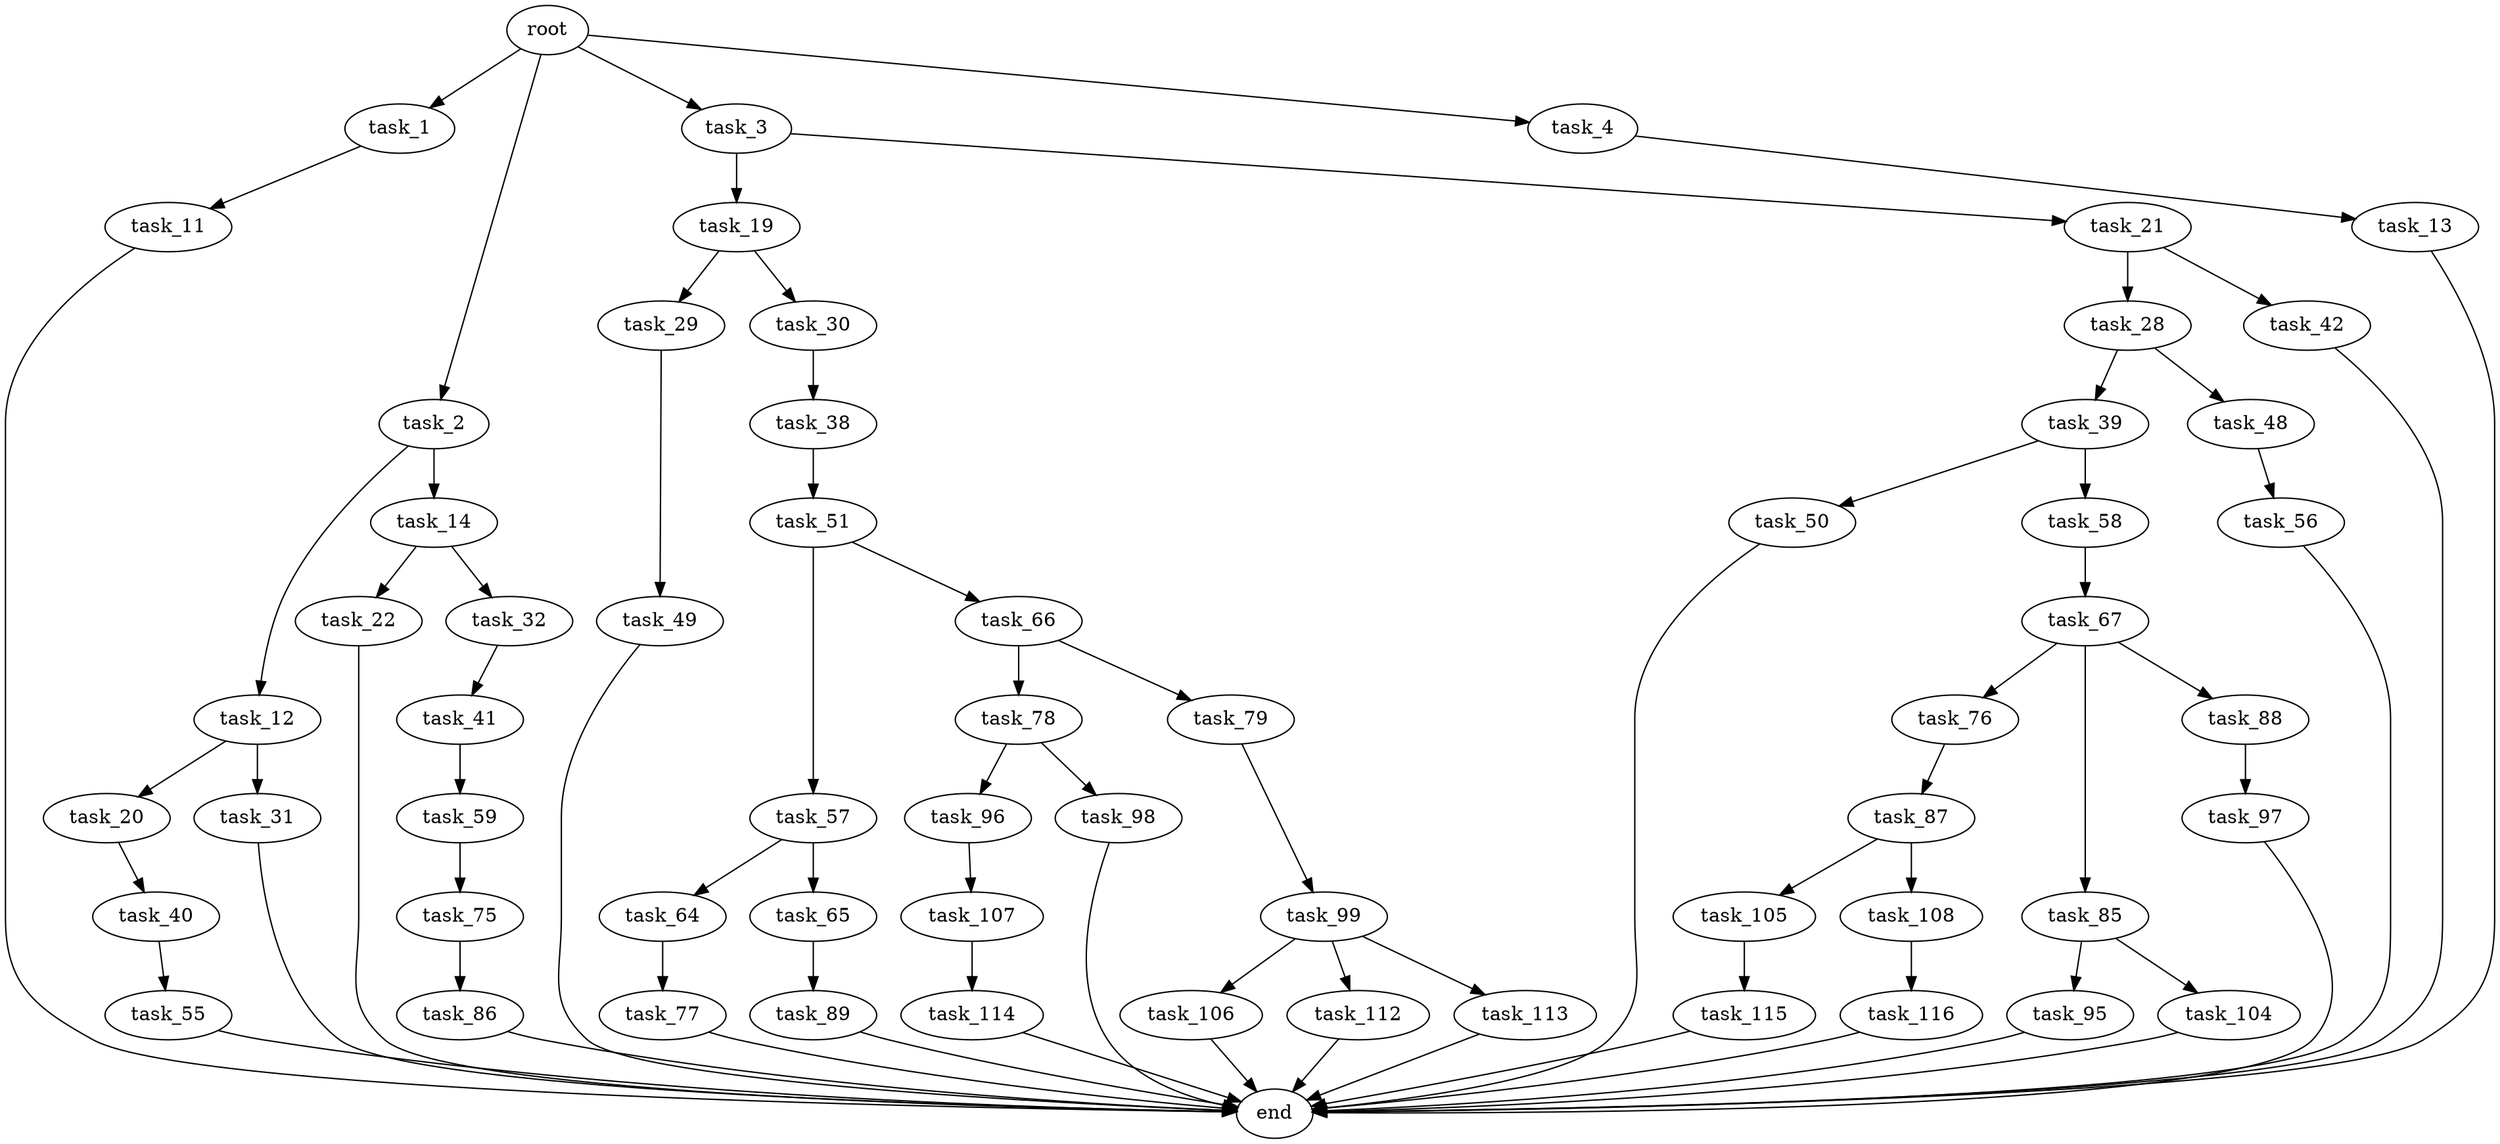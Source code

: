 digraph G {
  root [size="0.000000"];
  task_1 [size="7253732390.000000"];
  task_2 [size="80012274541.000000"];
  task_3 [size="263099087557.000000"];
  task_4 [size="64113088581.000000"];
  task_11 [size="68719476736.000000"];
  task_12 [size="102049017666.000000"];
  task_13 [size="480867305582.000000"];
  task_14 [size="1073741824000.000000"];
  task_19 [size="8589934592.000000"];
  task_20 [size="67776962110.000000"];
  task_21 [size="8589934592.000000"];
  task_22 [size="883212712526.000000"];
  task_28 [size="18805583297.000000"];
  task_29 [size="8227173778.000000"];
  task_30 [size="28991029248.000000"];
  task_31 [size="8589934592.000000"];
  task_32 [size="368293445632.000000"];
  task_38 [size="14836018261.000000"];
  task_39 [size="2301946310.000000"];
  task_40 [size="1861055462.000000"];
  task_41 [size="996277079455.000000"];
  task_42 [size="312313114675.000000"];
  task_48 [size="134217728000.000000"];
  task_49 [size="11358344448.000000"];
  task_50 [size="1334804654.000000"];
  task_51 [size="18323907565.000000"];
  task_55 [size="819125528849.000000"];
  task_56 [size="44414217403.000000"];
  task_57 [size="183615516598.000000"];
  task_58 [size="164546124565.000000"];
  task_59 [size="782757789696.000000"];
  task_64 [size="11601981334.000000"];
  task_65 [size="134217728000.000000"];
  task_66 [size="549755813888.000000"];
  task_67 [size="46984296801.000000"];
  task_75 [size="176799207826.000000"];
  task_76 [size="195363862942.000000"];
  task_77 [size="68719476736.000000"];
  task_78 [size="1073741824000.000000"];
  task_79 [size="378721842755.000000"];
  task_85 [size="368293445632.000000"];
  task_86 [size="653813024644.000000"];
  task_87 [size="32544885958.000000"];
  task_88 [size="142845347089.000000"];
  task_89 [size="8589934592.000000"];
  task_95 [size="177417994052.000000"];
  task_96 [size="1211275275.000000"];
  task_97 [size="31322494254.000000"];
  task_98 [size="41695547370.000000"];
  task_99 [size="368293445632.000000"];
  task_104 [size="329132318959.000000"];
  task_105 [size="205085532636.000000"];
  task_106 [size="28991029248.000000"];
  task_107 [size="8589934592.000000"];
  task_108 [size="368293445632.000000"];
  task_112 [size="3939432983.000000"];
  task_113 [size="231928233984.000000"];
  task_114 [size="86081965170.000000"];
  task_115 [size="40888812184.000000"];
  task_116 [size="156911819533.000000"];
  end [size="0.000000"];

  root -> task_1 [size="1.000000"];
  root -> task_2 [size="1.000000"];
  root -> task_3 [size="1.000000"];
  root -> task_4 [size="1.000000"];
  task_1 -> task_11 [size="411041792.000000"];
  task_2 -> task_12 [size="134217728.000000"];
  task_2 -> task_14 [size="134217728.000000"];
  task_3 -> task_19 [size="536870912.000000"];
  task_3 -> task_21 [size="536870912.000000"];
  task_4 -> task_13 [size="75497472.000000"];
  task_11 -> end [size="1.000000"];
  task_12 -> task_20 [size="134217728.000000"];
  task_12 -> task_31 [size="134217728.000000"];
  task_13 -> end [size="1.000000"];
  task_14 -> task_22 [size="838860800.000000"];
  task_14 -> task_32 [size="838860800.000000"];
  task_19 -> task_29 [size="33554432.000000"];
  task_19 -> task_30 [size="33554432.000000"];
  task_20 -> task_40 [size="75497472.000000"];
  task_21 -> task_28 [size="33554432.000000"];
  task_21 -> task_42 [size="33554432.000000"];
  task_22 -> end [size="1.000000"];
  task_28 -> task_39 [size="536870912.000000"];
  task_28 -> task_48 [size="536870912.000000"];
  task_29 -> task_49 [size="209715200.000000"];
  task_30 -> task_38 [size="75497472.000000"];
  task_31 -> end [size="1.000000"];
  task_32 -> task_41 [size="411041792.000000"];
  task_38 -> task_51 [size="301989888.000000"];
  task_39 -> task_50 [size="75497472.000000"];
  task_39 -> task_58 [size="75497472.000000"];
  task_40 -> task_55 [size="75497472.000000"];
  task_41 -> task_59 [size="679477248.000000"];
  task_42 -> end [size="1.000000"];
  task_48 -> task_56 [size="209715200.000000"];
  task_49 -> end [size="1.000000"];
  task_50 -> end [size="1.000000"];
  task_51 -> task_57 [size="838860800.000000"];
  task_51 -> task_66 [size="838860800.000000"];
  task_55 -> end [size="1.000000"];
  task_56 -> end [size="1.000000"];
  task_57 -> task_64 [size="134217728.000000"];
  task_57 -> task_65 [size="134217728.000000"];
  task_58 -> task_67 [size="134217728.000000"];
  task_59 -> task_75 [size="679477248.000000"];
  task_64 -> task_77 [size="301989888.000000"];
  task_65 -> task_89 [size="209715200.000000"];
  task_66 -> task_78 [size="536870912.000000"];
  task_66 -> task_79 [size="536870912.000000"];
  task_67 -> task_76 [size="33554432.000000"];
  task_67 -> task_85 [size="33554432.000000"];
  task_67 -> task_88 [size="33554432.000000"];
  task_75 -> task_86 [size="134217728.000000"];
  task_76 -> task_87 [size="301989888.000000"];
  task_77 -> end [size="1.000000"];
  task_78 -> task_96 [size="838860800.000000"];
  task_78 -> task_98 [size="838860800.000000"];
  task_79 -> task_99 [size="838860800.000000"];
  task_85 -> task_95 [size="411041792.000000"];
  task_85 -> task_104 [size="411041792.000000"];
  task_86 -> end [size="1.000000"];
  task_87 -> task_105 [size="33554432.000000"];
  task_87 -> task_108 [size="33554432.000000"];
  task_88 -> task_97 [size="209715200.000000"];
  task_89 -> end [size="1.000000"];
  task_95 -> end [size="1.000000"];
  task_96 -> task_107 [size="33554432.000000"];
  task_97 -> end [size="1.000000"];
  task_98 -> end [size="1.000000"];
  task_99 -> task_106 [size="411041792.000000"];
  task_99 -> task_112 [size="411041792.000000"];
  task_99 -> task_113 [size="411041792.000000"];
  task_104 -> end [size="1.000000"];
  task_105 -> task_115 [size="209715200.000000"];
  task_106 -> end [size="1.000000"];
  task_107 -> task_114 [size="33554432.000000"];
  task_108 -> task_116 [size="411041792.000000"];
  task_112 -> end [size="1.000000"];
  task_113 -> end [size="1.000000"];
  task_114 -> end [size="1.000000"];
  task_115 -> end [size="1.000000"];
  task_116 -> end [size="1.000000"];
}
